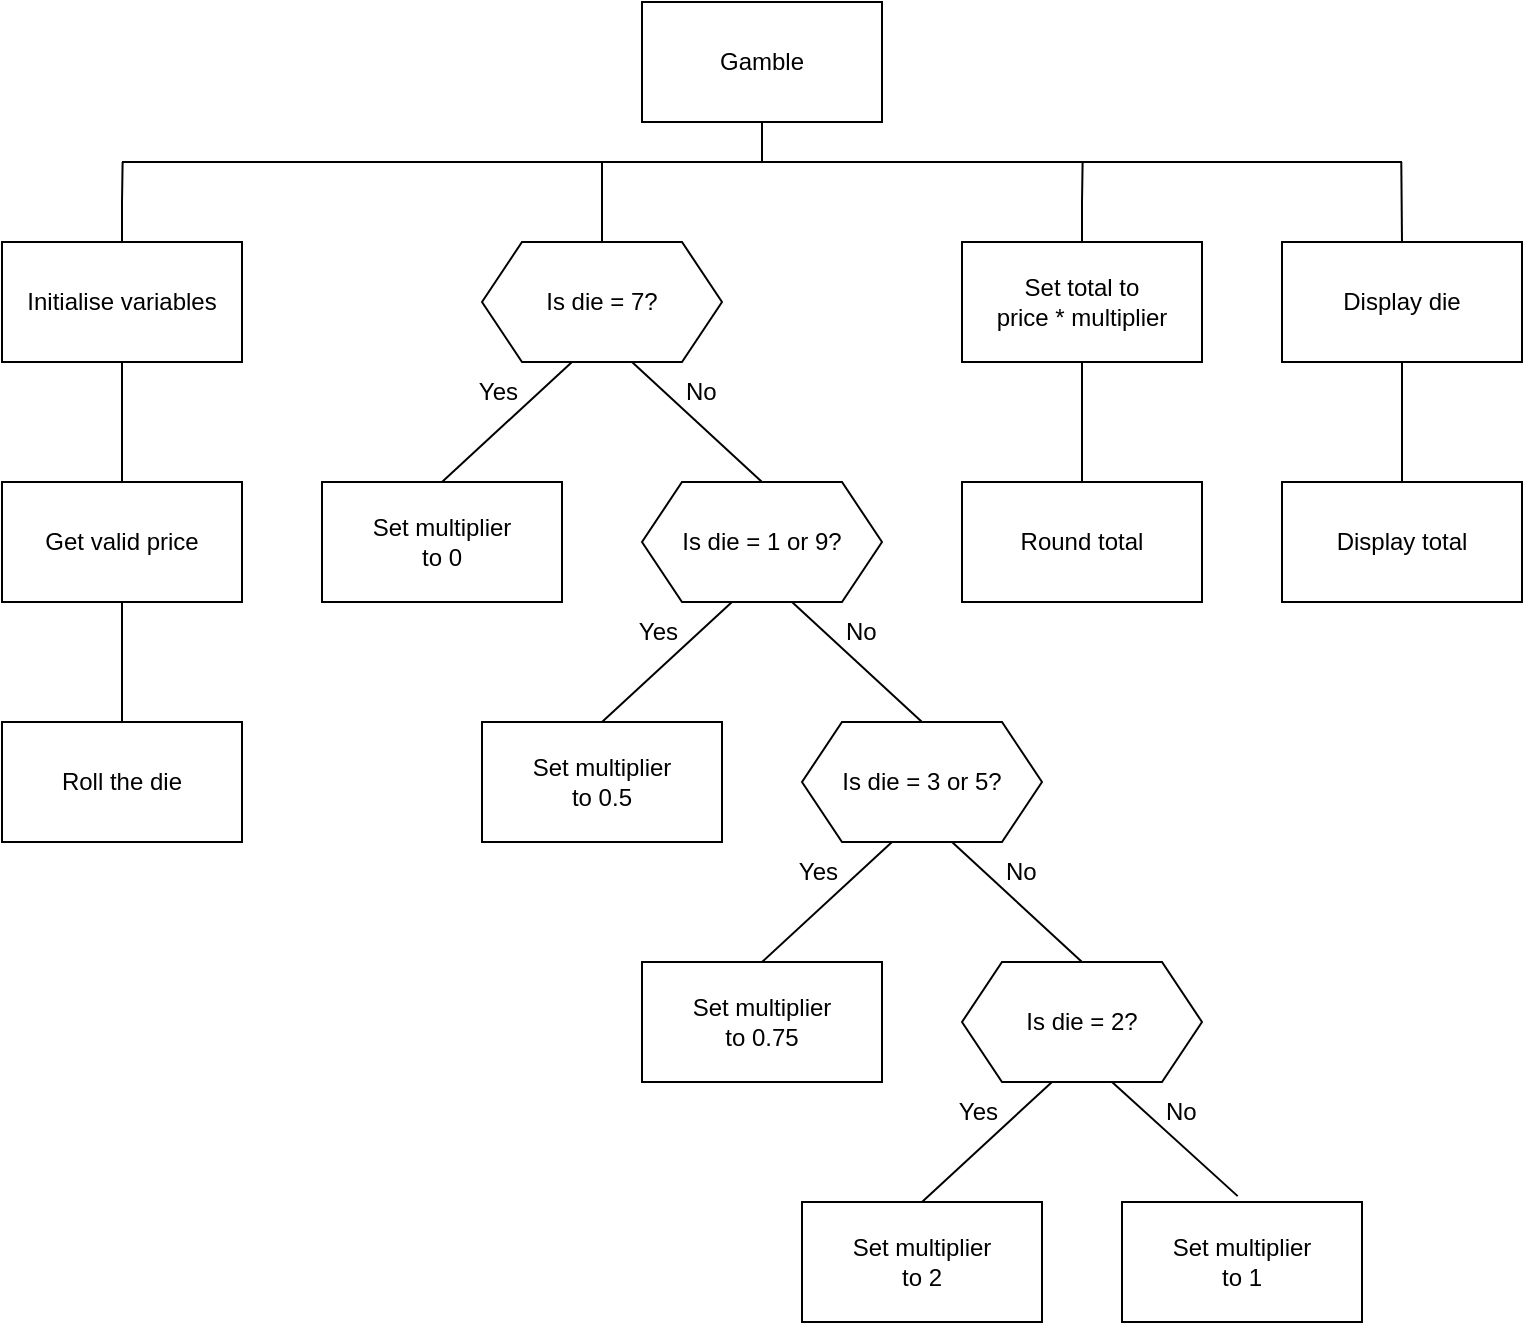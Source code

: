 <mxfile version="24.7.17">
  <diagram id="k8fjhn-RSbzLbYJLMaBn" name="sd">
    <mxGraphModel dx="882" dy="677" grid="1" gridSize="10" guides="1" tooltips="1" connect="1" arrows="1" fold="1" page="1" pageScale="1" pageWidth="1169" pageHeight="827" math="0" shadow="0">
      <root>
        <mxCell id="g5B5vSVlvZt4Q3H2A_YF-0" />
        <mxCell id="g5B5vSVlvZt4Q3H2A_YF-1" parent="g5B5vSVlvZt4Q3H2A_YF-0" />
        <mxCell id="GqKOUe6x8-YTU3NWGpFH-8" style="edgeStyle=none;shape=connector;rounded=0;orthogonalLoop=1;jettySize=auto;html=1;exitX=0.5;exitY=1;exitDx=0;exitDy=0;strokeColor=default;align=center;verticalAlign=middle;fontFamily=Helvetica;fontSize=11;fontColor=default;labelBackgroundColor=default;endArrow=none;endFill=0;" parent="g5B5vSVlvZt4Q3H2A_YF-1" source="wKgI8id6guEbUg2TfhM8-0" edge="1">
          <mxGeometry relative="1" as="geometry">
            <mxPoint x="660" y="120" as="targetPoint" />
          </mxGeometry>
        </mxCell>
        <mxCell id="wKgI8id6guEbUg2TfhM8-0" value="Gamble" style="rounded=0;whiteSpace=wrap;html=1;" parent="g5B5vSVlvZt4Q3H2A_YF-1" vertex="1">
          <mxGeometry x="600" y="40" width="120" height="60" as="geometry" />
        </mxCell>
        <mxCell id="wKgI8id6guEbUg2TfhM8-22" style="edgeStyle=orthogonalEdgeStyle;rounded=0;orthogonalLoop=1;jettySize=auto;html=1;exitX=0.5;exitY=1;exitDx=0;exitDy=0;entryX=0.5;entryY=0;entryDx=0;entryDy=0;endArrow=none;endFill=0;" parent="g5B5vSVlvZt4Q3H2A_YF-1" source="wKgI8id6guEbUg2TfhM8-1" target="wKgI8id6guEbUg2TfhM8-4" edge="1">
          <mxGeometry relative="1" as="geometry" />
        </mxCell>
        <mxCell id="wKgI8id6guEbUg2TfhM8-47" style="edgeStyle=orthogonalEdgeStyle;rounded=0;orthogonalLoop=1;jettySize=auto;html=1;exitX=0.5;exitY=0;exitDx=0;exitDy=0;endArrow=none;endFill=0;" parent="g5B5vSVlvZt4Q3H2A_YF-1" source="wKgI8id6guEbUg2TfhM8-1" edge="1">
          <mxGeometry relative="1" as="geometry">
            <mxPoint x="340.31" y="120" as="targetPoint" />
          </mxGeometry>
        </mxCell>
        <mxCell id="wKgI8id6guEbUg2TfhM8-1" value="Initialise variables" style="rounded=0;whiteSpace=wrap;html=1;" parent="g5B5vSVlvZt4Q3H2A_YF-1" vertex="1">
          <mxGeometry x="280" y="160" width="120" height="60" as="geometry" />
        </mxCell>
        <mxCell id="wKgI8id6guEbUg2TfhM8-4" value="Get valid price" style="rounded=0;whiteSpace=wrap;html=1;" parent="g5B5vSVlvZt4Q3H2A_YF-1" vertex="1">
          <mxGeometry x="280" y="280" width="120" height="60" as="geometry" />
        </mxCell>
        <mxCell id="wKgI8id6guEbUg2TfhM8-7" value="Set multiplier&lt;div&gt;to 0&lt;/div&gt;" style="rounded=0;whiteSpace=wrap;html=1;" parent="g5B5vSVlvZt4Q3H2A_YF-1" vertex="1">
          <mxGeometry x="440" y="280" width="120" height="60" as="geometry" />
        </mxCell>
        <mxCell id="wKgI8id6guEbUg2TfhM8-17" style="rounded=0;orthogonalLoop=1;jettySize=auto;html=1;exitX=0.375;exitY=1;exitDx=0;exitDy=0;entryX=0.5;entryY=0;entryDx=0;entryDy=0;endArrow=none;endFill=0;" parent="g5B5vSVlvZt4Q3H2A_YF-1" source="wKgI8id6guEbUg2TfhM8-11" target="wKgI8id6guEbUg2TfhM8-7" edge="1">
          <mxGeometry relative="1" as="geometry" />
        </mxCell>
        <mxCell id="wKgI8id6guEbUg2TfhM8-18" style="rounded=0;orthogonalLoop=1;jettySize=auto;html=1;exitX=0.625;exitY=1;exitDx=0;exitDy=0;entryX=0.5;entryY=0;entryDx=0;entryDy=0;endArrow=none;endFill=0;" parent="g5B5vSVlvZt4Q3H2A_YF-1" source="wKgI8id6guEbUg2TfhM8-11" target="wKgI8id6guEbUg2TfhM8-12" edge="1">
          <mxGeometry relative="1" as="geometry" />
        </mxCell>
        <mxCell id="GqKOUe6x8-YTU3NWGpFH-9" style="edgeStyle=none;shape=connector;rounded=0;orthogonalLoop=1;jettySize=auto;html=1;exitX=0.5;exitY=0;exitDx=0;exitDy=0;strokeColor=default;align=center;verticalAlign=middle;fontFamily=Helvetica;fontSize=11;fontColor=default;labelBackgroundColor=default;endArrow=none;endFill=0;" parent="g5B5vSVlvZt4Q3H2A_YF-1" source="wKgI8id6guEbUg2TfhM8-11" edge="1">
          <mxGeometry relative="1" as="geometry">
            <mxPoint x="580" y="120" as="targetPoint" />
          </mxGeometry>
        </mxCell>
        <mxCell id="wKgI8id6guEbUg2TfhM8-11" value="Is die = 7?" style="shape=hexagon;perimeter=hexagonPerimeter2;whiteSpace=wrap;html=1;fixedSize=1;" parent="g5B5vSVlvZt4Q3H2A_YF-1" vertex="1">
          <mxGeometry x="520" y="160" width="120" height="60" as="geometry" />
        </mxCell>
        <mxCell id="wKgI8id6guEbUg2TfhM8-20" style="rounded=0;orthogonalLoop=1;jettySize=auto;html=1;exitX=0.375;exitY=1;exitDx=0;exitDy=0;entryX=0.5;entryY=0;entryDx=0;entryDy=0;endArrow=none;endFill=0;" parent="g5B5vSVlvZt4Q3H2A_YF-1" source="wKgI8id6guEbUg2TfhM8-12" target="wKgI8id6guEbUg2TfhM8-19" edge="1">
          <mxGeometry relative="1" as="geometry" />
        </mxCell>
        <mxCell id="wKgI8id6guEbUg2TfhM8-21" style="rounded=0;orthogonalLoop=1;jettySize=auto;html=1;exitX=0.625;exitY=1;exitDx=0;exitDy=0;entryX=0.5;entryY=0;entryDx=0;entryDy=0;endArrow=none;endFill=0;" parent="g5B5vSVlvZt4Q3H2A_YF-1" source="wKgI8id6guEbUg2TfhM8-12" target="wKgI8id6guEbUg2TfhM8-13" edge="1">
          <mxGeometry relative="1" as="geometry" />
        </mxCell>
        <mxCell id="wKgI8id6guEbUg2TfhM8-12" value="Is&amp;nbsp;&lt;span style=&quot;background-color: initial;&quot;&gt;die = 1 or 9?&lt;/span&gt;" style="shape=hexagon;perimeter=hexagonPerimeter2;whiteSpace=wrap;html=1;fixedSize=1;" parent="g5B5vSVlvZt4Q3H2A_YF-1" vertex="1">
          <mxGeometry x="600" y="280" width="120" height="60" as="geometry" />
        </mxCell>
        <mxCell id="wKgI8id6guEbUg2TfhM8-27" style="rounded=0;orthogonalLoop=1;jettySize=auto;html=1;exitX=0.375;exitY=1;exitDx=0;exitDy=0;entryX=0.5;entryY=0;entryDx=0;entryDy=0;endArrow=none;endFill=0;" parent="g5B5vSVlvZt4Q3H2A_YF-1" source="wKgI8id6guEbUg2TfhM8-13" target="wKgI8id6guEbUg2TfhM8-26" edge="1">
          <mxGeometry relative="1" as="geometry" />
        </mxCell>
        <mxCell id="wKgI8id6guEbUg2TfhM8-28" style="rounded=0;orthogonalLoop=1;jettySize=auto;html=1;exitX=0.625;exitY=1;exitDx=0;exitDy=0;entryX=0.5;entryY=0;entryDx=0;entryDy=0;endArrow=none;endFill=0;" parent="g5B5vSVlvZt4Q3H2A_YF-1" source="wKgI8id6guEbUg2TfhM8-13" target="wKgI8id6guEbUg2TfhM8-14" edge="1">
          <mxGeometry relative="1" as="geometry" />
        </mxCell>
        <mxCell id="wKgI8id6guEbUg2TfhM8-13" value="Is die&amp;nbsp;&lt;span style=&quot;background-color: initial;&quot;&gt;= 3 or 5?&lt;/span&gt;" style="shape=hexagon;perimeter=hexagonPerimeter2;whiteSpace=wrap;html=1;fixedSize=1;" parent="g5B5vSVlvZt4Q3H2A_YF-1" vertex="1">
          <mxGeometry x="680" y="400" width="120" height="60" as="geometry" />
        </mxCell>
        <mxCell id="wKgI8id6guEbUg2TfhM8-31" style="rounded=0;orthogonalLoop=1;jettySize=auto;html=1;exitX=0.375;exitY=1;exitDx=0;exitDy=0;entryX=0.5;entryY=0;entryDx=0;entryDy=0;endArrow=none;endFill=0;" parent="g5B5vSVlvZt4Q3H2A_YF-1" source="wKgI8id6guEbUg2TfhM8-14" target="wKgI8id6guEbUg2TfhM8-29" edge="1">
          <mxGeometry relative="1" as="geometry" />
        </mxCell>
        <mxCell id="wKgI8id6guEbUg2TfhM8-32" style="rounded=0;orthogonalLoop=1;jettySize=auto;html=1;exitX=0.625;exitY=1;exitDx=0;exitDy=0;entryX=0.482;entryY=-0.049;entryDx=0;entryDy=0;endArrow=none;endFill=0;entryPerimeter=0;" parent="g5B5vSVlvZt4Q3H2A_YF-1" source="wKgI8id6guEbUg2TfhM8-14" target="wKgI8id6guEbUg2TfhM8-30" edge="1">
          <mxGeometry relative="1" as="geometry" />
        </mxCell>
        <mxCell id="wKgI8id6guEbUg2TfhM8-14" value="Is&amp;nbsp;&lt;span style=&quot;background-color: initial;&quot;&gt;die = 2?&lt;/span&gt;" style="shape=hexagon;perimeter=hexagonPerimeter2;whiteSpace=wrap;html=1;fixedSize=1;" parent="g5B5vSVlvZt4Q3H2A_YF-1" vertex="1">
          <mxGeometry x="760" y="520" width="120" height="60" as="geometry" />
        </mxCell>
        <mxCell id="wKgI8id6guEbUg2TfhM8-19" value="Set multiplier&lt;div&gt;to 0.5&lt;/div&gt;" style="rounded=0;whiteSpace=wrap;html=1;" parent="g5B5vSVlvZt4Q3H2A_YF-1" vertex="1">
          <mxGeometry x="520" y="400" width="120" height="60" as="geometry" />
        </mxCell>
        <mxCell id="wKgI8id6guEbUg2TfhM8-45" style="edgeStyle=orthogonalEdgeStyle;rounded=0;orthogonalLoop=1;jettySize=auto;html=1;exitX=0.5;exitY=0;exitDx=0;exitDy=0;endArrow=none;endFill=0;" parent="g5B5vSVlvZt4Q3H2A_YF-1" source="wKgI8id6guEbUg2TfhM8-23" edge="1">
          <mxGeometry relative="1" as="geometry">
            <mxPoint x="820.31" y="120" as="targetPoint" />
          </mxGeometry>
        </mxCell>
        <mxCell id="GqKOUe6x8-YTU3NWGpFH-3" style="edgeStyle=none;shape=connector;rounded=0;orthogonalLoop=1;jettySize=auto;html=1;exitX=0.5;exitY=1;exitDx=0;exitDy=0;entryX=0.5;entryY=0;entryDx=0;entryDy=0;strokeColor=default;align=center;verticalAlign=middle;fontFamily=Helvetica;fontSize=11;fontColor=default;labelBackgroundColor=default;endArrow=none;endFill=0;" parent="g5B5vSVlvZt4Q3H2A_YF-1" source="wKgI8id6guEbUg2TfhM8-23" target="GqKOUe6x8-YTU3NWGpFH-2" edge="1">
          <mxGeometry relative="1" as="geometry" />
        </mxCell>
        <mxCell id="wKgI8id6guEbUg2TfhM8-23" value="Set total to&lt;div&gt;price * multiplier&lt;/div&gt;" style="rounded=0;whiteSpace=wrap;html=1;" parent="g5B5vSVlvZt4Q3H2A_YF-1" vertex="1">
          <mxGeometry x="760" y="160" width="120" height="60" as="geometry" />
        </mxCell>
        <mxCell id="wKgI8id6guEbUg2TfhM8-26" value="Set multiplier&lt;div&gt;to 0.75&lt;/div&gt;" style="rounded=0;whiteSpace=wrap;html=1;" parent="g5B5vSVlvZt4Q3H2A_YF-1" vertex="1">
          <mxGeometry x="600" y="520" width="120" height="60" as="geometry" />
        </mxCell>
        <mxCell id="wKgI8id6guEbUg2TfhM8-29" value="Set multiplier&lt;div&gt;to 2&lt;/div&gt;" style="rounded=0;whiteSpace=wrap;html=1;" parent="g5B5vSVlvZt4Q3H2A_YF-1" vertex="1">
          <mxGeometry x="680" y="640" width="120" height="60" as="geometry" />
        </mxCell>
        <mxCell id="wKgI8id6guEbUg2TfhM8-30" value="Set multiplier&lt;div&gt;to 1&lt;/div&gt;" style="rounded=0;whiteSpace=wrap;html=1;" parent="g5B5vSVlvZt4Q3H2A_YF-1" vertex="1">
          <mxGeometry x="840" y="640" width="120" height="60" as="geometry" />
        </mxCell>
        <mxCell id="wKgI8id6guEbUg2TfhM8-33" value="Yes" style="text;html=1;strokeColor=none;fillColor=none;align=right;verticalAlign=middle;whiteSpace=wrap;rounded=0;" parent="g5B5vSVlvZt4Q3H2A_YF-1" vertex="1">
          <mxGeometry x="500" y="220" width="40" height="30" as="geometry" />
        </mxCell>
        <mxCell id="wKgI8id6guEbUg2TfhM8-34" value="No" style="text;html=1;strokeColor=none;fillColor=none;align=left;verticalAlign=middle;whiteSpace=wrap;rounded=0;" parent="g5B5vSVlvZt4Q3H2A_YF-1" vertex="1">
          <mxGeometry x="620" y="220" width="45" height="30" as="geometry" />
        </mxCell>
        <mxCell id="wKgI8id6guEbUg2TfhM8-36" value="Yes" style="text;html=1;strokeColor=none;fillColor=none;align=right;verticalAlign=middle;whiteSpace=wrap;rounded=0;" parent="g5B5vSVlvZt4Q3H2A_YF-1" vertex="1">
          <mxGeometry x="740" y="580" width="40" height="30" as="geometry" />
        </mxCell>
        <mxCell id="wKgI8id6guEbUg2TfhM8-37" value="Yes" style="text;html=1;strokeColor=none;fillColor=none;align=right;verticalAlign=middle;whiteSpace=wrap;rounded=0;" parent="g5B5vSVlvZt4Q3H2A_YF-1" vertex="1">
          <mxGeometry x="660" y="460" width="40" height="30" as="geometry" />
        </mxCell>
        <mxCell id="wKgI8id6guEbUg2TfhM8-38" value="Yes" style="text;html=1;strokeColor=none;fillColor=none;align=right;verticalAlign=middle;whiteSpace=wrap;rounded=0;" parent="g5B5vSVlvZt4Q3H2A_YF-1" vertex="1">
          <mxGeometry x="580" y="340" width="40" height="30" as="geometry" />
        </mxCell>
        <mxCell id="wKgI8id6guEbUg2TfhM8-41" value="No" style="text;html=1;strokeColor=none;fillColor=none;align=left;verticalAlign=middle;whiteSpace=wrap;rounded=0;" parent="g5B5vSVlvZt4Q3H2A_YF-1" vertex="1">
          <mxGeometry x="700" y="340" width="45" height="30" as="geometry" />
        </mxCell>
        <mxCell id="wKgI8id6guEbUg2TfhM8-42" value="No" style="text;html=1;strokeColor=none;fillColor=none;align=left;verticalAlign=middle;whiteSpace=wrap;rounded=0;" parent="g5B5vSVlvZt4Q3H2A_YF-1" vertex="1">
          <mxGeometry x="860" y="580" width="45" height="30" as="geometry" />
        </mxCell>
        <mxCell id="wKgI8id6guEbUg2TfhM8-43" value="No" style="text;html=1;strokeColor=none;fillColor=none;align=left;verticalAlign=middle;whiteSpace=wrap;rounded=0;" parent="g5B5vSVlvZt4Q3H2A_YF-1" vertex="1">
          <mxGeometry x="780" y="460" width="45" height="30" as="geometry" />
        </mxCell>
        <mxCell id="wKgI8id6guEbUg2TfhM8-44" value="" style="endArrow=none;html=1;rounded=0;" parent="g5B5vSVlvZt4Q3H2A_YF-1" edge="1">
          <mxGeometry width="50" height="50" relative="1" as="geometry">
            <mxPoint x="340" y="120" as="sourcePoint" />
            <mxPoint x="980" y="120" as="targetPoint" />
          </mxGeometry>
        </mxCell>
        <mxCell id="GqKOUe6x8-YTU3NWGpFH-1" style="rounded=0;orthogonalLoop=1;jettySize=auto;html=1;exitX=0.5;exitY=0;exitDx=0;exitDy=0;entryX=0.5;entryY=1;entryDx=0;entryDy=0;endArrow=none;endFill=0;" parent="g5B5vSVlvZt4Q3H2A_YF-1" source="GqKOUe6x8-YTU3NWGpFH-0" target="wKgI8id6guEbUg2TfhM8-4" edge="1">
          <mxGeometry relative="1" as="geometry" />
        </mxCell>
        <mxCell id="GqKOUe6x8-YTU3NWGpFH-0" value="Roll the die" style="rounded=0;whiteSpace=wrap;html=1;" parent="g5B5vSVlvZt4Q3H2A_YF-1" vertex="1">
          <mxGeometry x="280" y="400" width="120" height="60" as="geometry" />
        </mxCell>
        <mxCell id="GqKOUe6x8-YTU3NWGpFH-2" value="Round total" style="rounded=0;whiteSpace=wrap;html=1;" parent="g5B5vSVlvZt4Q3H2A_YF-1" vertex="1">
          <mxGeometry x="760" y="280" width="120" height="60" as="geometry" />
        </mxCell>
        <mxCell id="GqKOUe6x8-YTU3NWGpFH-11" style="edgeStyle=none;shape=connector;rounded=0;orthogonalLoop=1;jettySize=auto;html=1;exitX=0.5;exitY=0;exitDx=0;exitDy=0;entryX=0.5;entryY=1;entryDx=0;entryDy=0;strokeColor=default;align=center;verticalAlign=middle;fontFamily=Helvetica;fontSize=11;fontColor=default;labelBackgroundColor=default;endArrow=none;endFill=0;" parent="g5B5vSVlvZt4Q3H2A_YF-1" source="GqKOUe6x8-YTU3NWGpFH-4" target="GqKOUe6x8-YTU3NWGpFH-10" edge="1">
          <mxGeometry relative="1" as="geometry" />
        </mxCell>
        <mxCell id="GqKOUe6x8-YTU3NWGpFH-4" value="Display total" style="rounded=0;whiteSpace=wrap;html=1;" parent="g5B5vSVlvZt4Q3H2A_YF-1" vertex="1">
          <mxGeometry x="920" y="280" width="120" height="60" as="geometry" />
        </mxCell>
        <mxCell id="GqKOUe6x8-YTU3NWGpFH-12" style="edgeStyle=none;shape=connector;rounded=0;orthogonalLoop=1;jettySize=auto;html=1;exitX=0.5;exitY=0;exitDx=0;exitDy=0;strokeColor=default;align=center;verticalAlign=middle;fontFamily=Helvetica;fontSize=11;fontColor=default;labelBackgroundColor=default;endArrow=none;endFill=0;" parent="g5B5vSVlvZt4Q3H2A_YF-1" source="GqKOUe6x8-YTU3NWGpFH-10" edge="1">
          <mxGeometry relative="1" as="geometry">
            <mxPoint x="979.647" y="120" as="targetPoint" />
          </mxGeometry>
        </mxCell>
        <mxCell id="GqKOUe6x8-YTU3NWGpFH-10" value="Display die" style="rounded=0;whiteSpace=wrap;html=1;" parent="g5B5vSVlvZt4Q3H2A_YF-1" vertex="1">
          <mxGeometry x="920" y="160" width="120" height="60" as="geometry" />
        </mxCell>
      </root>
    </mxGraphModel>
  </diagram>
</mxfile>
